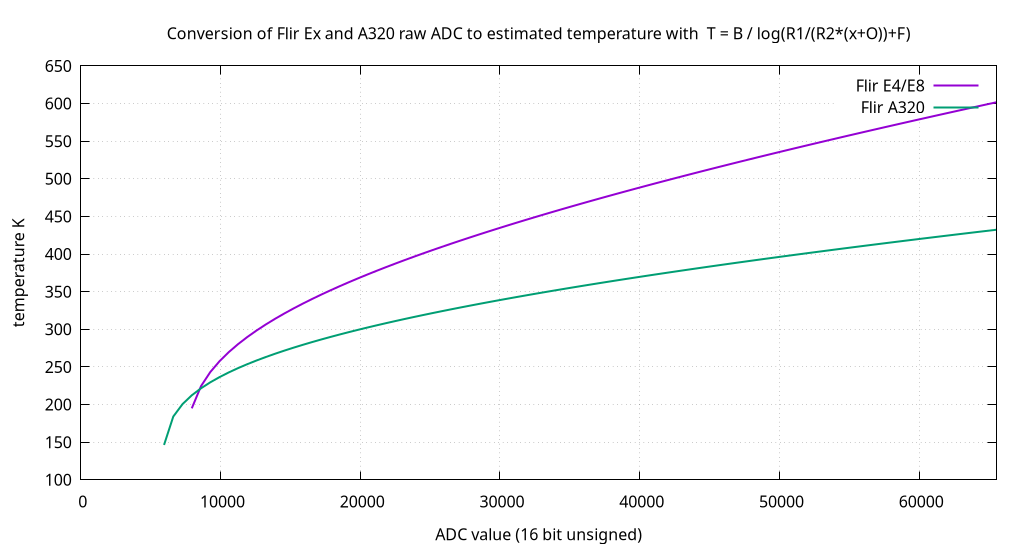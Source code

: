 

# Flir Ex constants
Ex_R1 = 14226.111;
Ex_R2 = 0.027153991;
Ex_O  = -7518;
Ex_B  = 1387.2;
Ex_F  = 2.5;

# Flir A320 constants
R1 = 14809.436;
R2 = 0.010635848;
B = 1379.6;
O = -5846;
F = 1;

A320_T(x) = B /  log(R1/(R2*(x+O))+F)

Ex_T(x) = Ex_B / log(Ex_R1 / (Ex_R2 * (x + Ex_O))+F)

set grid
set title "Conversion of Flir Ex and A320 raw ADC to estimated temperature with  T = B / log(R1/(R2*(x+O))+F)"
set xlabel "ADC value (16 bit unsigned)"
set ylabel "temperature K"
set xrange [0:65535]

set terminal pngcairo size 1024,550
set output "adc_to_K.png"
plot Ex_T(x) linewidth 2 title 'Flir E4/E8', A320_T(x) linewidth 2 title 'Flir A320'


#pause -1
